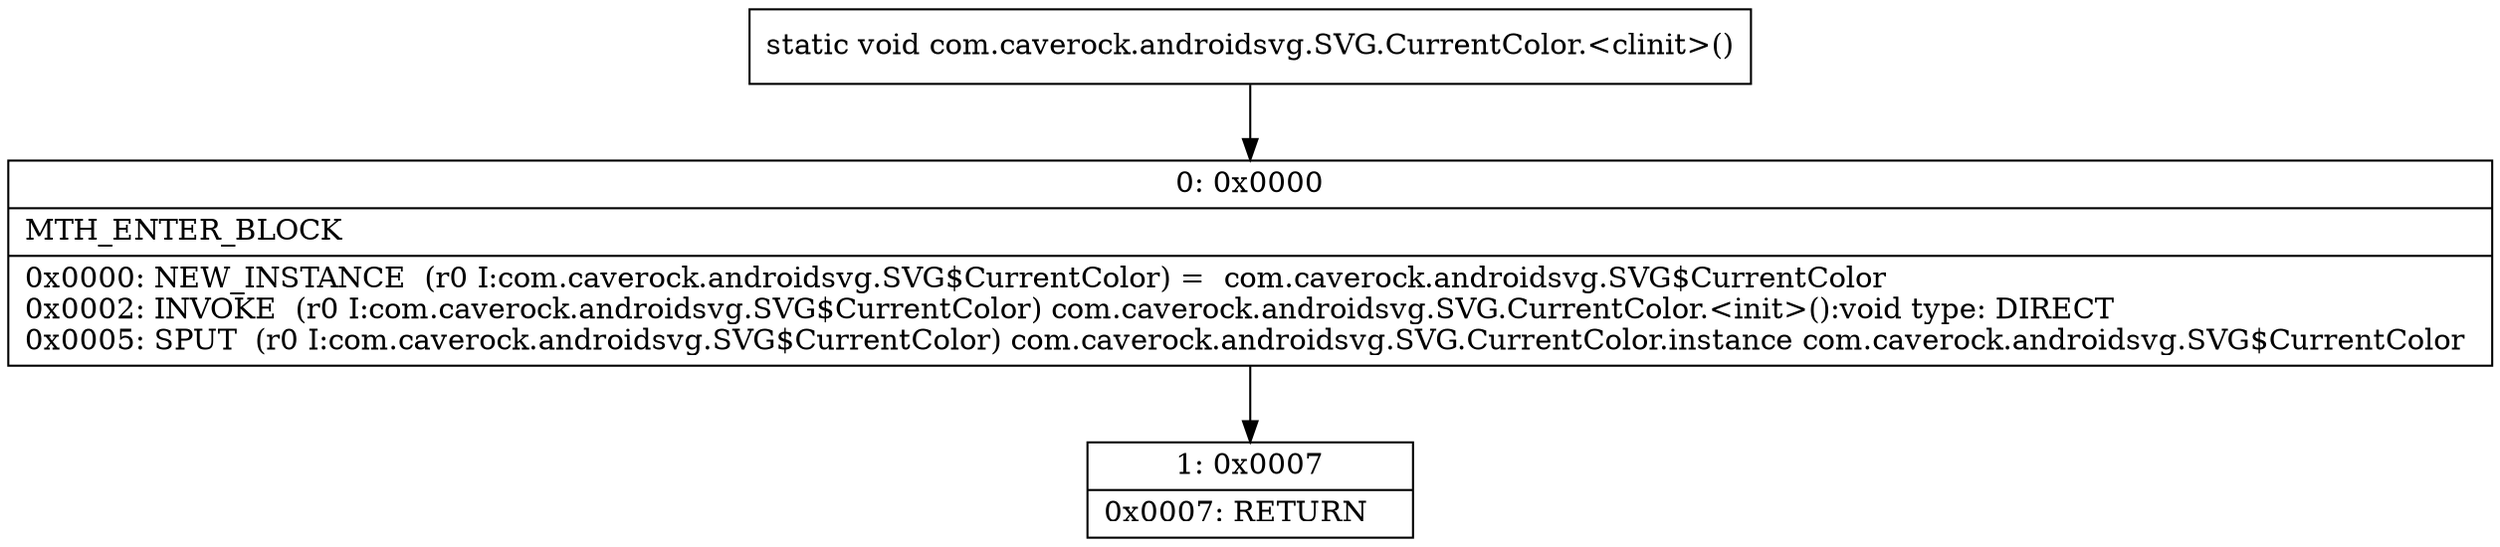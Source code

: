 digraph "CFG forcom.caverock.androidsvg.SVG.CurrentColor.\<clinit\>()V" {
Node_0 [shape=record,label="{0\:\ 0x0000|MTH_ENTER_BLOCK\l|0x0000: NEW_INSTANCE  (r0 I:com.caverock.androidsvg.SVG$CurrentColor) =  com.caverock.androidsvg.SVG$CurrentColor \l0x0002: INVOKE  (r0 I:com.caverock.androidsvg.SVG$CurrentColor) com.caverock.androidsvg.SVG.CurrentColor.\<init\>():void type: DIRECT \l0x0005: SPUT  (r0 I:com.caverock.androidsvg.SVG$CurrentColor) com.caverock.androidsvg.SVG.CurrentColor.instance com.caverock.androidsvg.SVG$CurrentColor \l}"];
Node_1 [shape=record,label="{1\:\ 0x0007|0x0007: RETURN   \l}"];
MethodNode[shape=record,label="{static void com.caverock.androidsvg.SVG.CurrentColor.\<clinit\>() }"];
MethodNode -> Node_0;
Node_0 -> Node_1;
}

